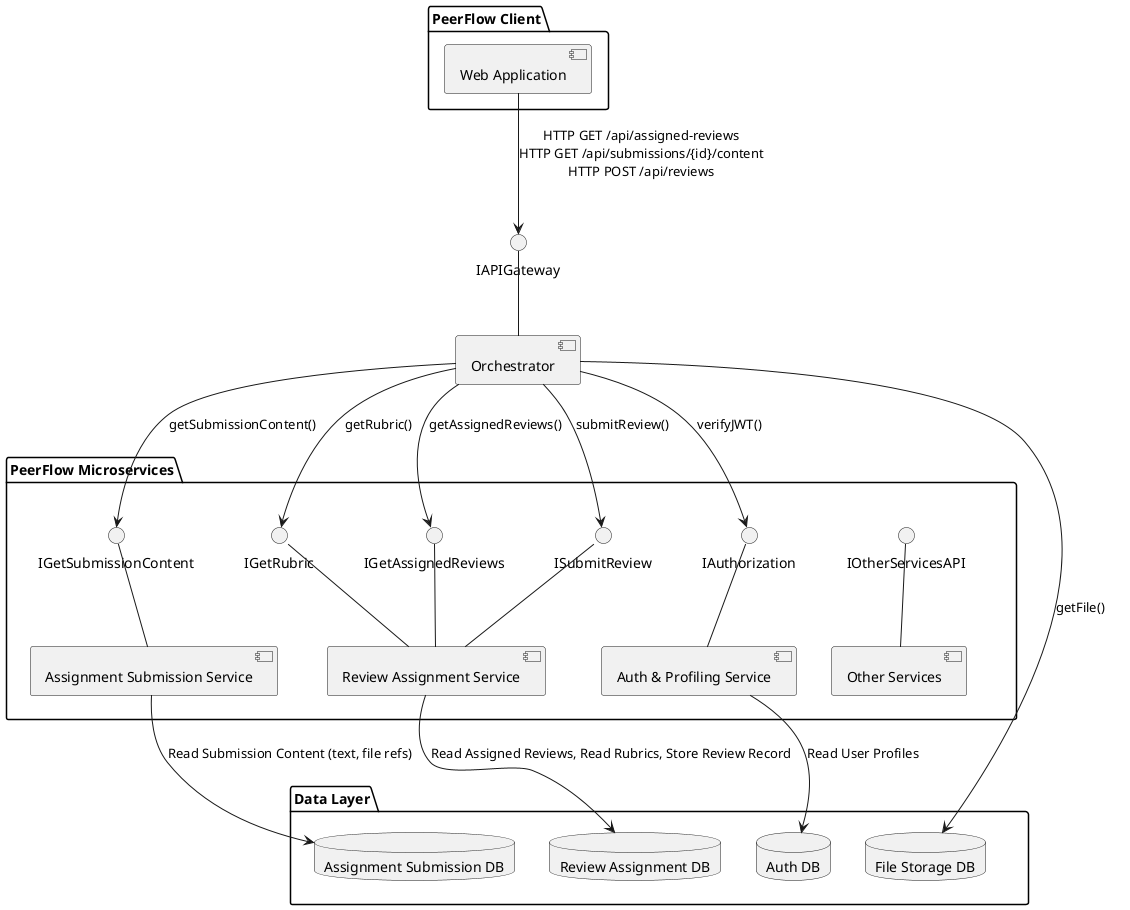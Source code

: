 @startuml Peer Review Submission Component and Connector diagram

package "PeerFlow Client" {
  component "Web Application" as WebApp
}

component "Orchestrator" as Orch
interface "IAPIGateway" as IAPIG
' Orchestrator provides API Gateway interface
Orch -up- IAPIG

package "PeerFlow Microservices" {
  component "Auth & Profiling Service" as Auth
  interface "IAuthorization" as IAuthz
  ' Auth Service provides authorization interface
  Auth -up- IAuthz


  component "Review Assignment Service" as RevAssign
  interface "IGetAssignedReviews" as IGetAssignedReviews
  interface "IGetRubric" as IGetRubric
  ' This was moved from RevProc
  interface "ISubmitReview" as ISubmitReview 
  ' Review Assignment Service provides its interfaces
  RevAssign -up- IGetAssignedReviews
  RevAssign -up- IGetRubric
  RevAssign -up- ISubmitReview


  component "Assignment Submission Service" as AssignSubm
  interface "IGetSubmissionContent" as IGetSubmissionContent
  ' Assignment Submission Service provides its interface
  AssignSubm -up- IGetSubmissionContent



  ' Review Processing Service is NOT directly involved in submitting reviews,
  ' so it's not in this diagram or is considered part of "Other Services" for this flow.
  ' If it's a separate component but not active here, it would go into OtherServices
  component "Other Services" as OtherServices
  interface "IOtherServicesAPI" as IOtherAPI
  OtherServices -up- IOtherAPI
}

package "Data Layer" {
  database "Review Assignment DB" as RevAssignDB
  database "Assignment Submission DB" as AssignSubmDB
  database "File Storage DB" as FileStorageDB
  database "Auth DB" as AuthDB
}

' WebApp uses Orchestrator as API Gateway
WebApp -down-> IAPIG : HTTP GET /api/assigned-reviews\nHTTP GET /api/submissions/{id}/content\nHTTP POST /api/reviews

' Orchestrator uses Auth Service for authorization
Orch -down-> IAuthz : verifyJWT()

' Orchestrator interacts with Review Assignment Service
Orch -down-> IGetAssignedReviews : getAssignedReviews()
Orch -down-> IGetRubric : getRubric()
' This interaction is now with RevAssign
Orch -down-> ISubmitReview : submitReview()

' Orchestrator interacts with Assignment Submission Service
Orch -down-> IGetSubmissionContent : getSubmissionContent()

' Orchestrator interacts with File Storage Service
Orch -down-> FileStorageDB : getFile()


' Interactions with DBs
RevAssign -down-> RevAssignDB : Read Assigned Reviews, Read Rubrics, Store Review Record
AssignSubm -down-> AssignSubmDB : Read Submission Content (text, file refs)
Auth -down-> AuthDB : Read User Profiles

"PeerFlow Microservices" -[hidden]down- "Data Layer"

@enduml